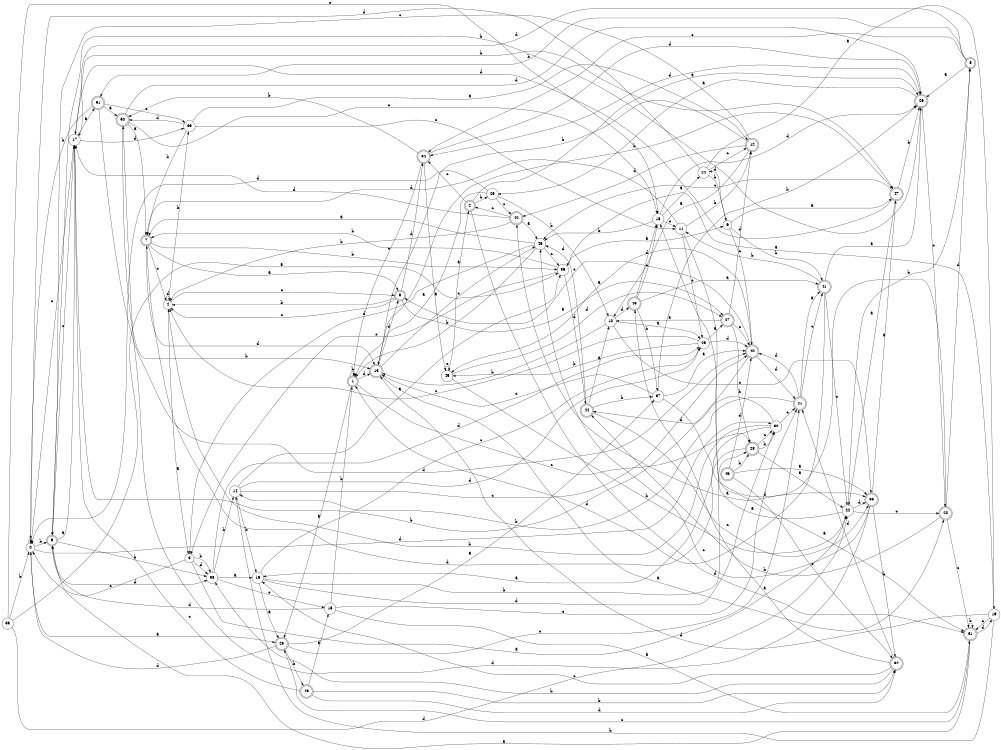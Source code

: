 digraph n42_7 {
__start0 [label="" shape="none"];

rankdir=LR;
size="8,5";

s0 [style="filled", color="black", fillcolor="white" shape="circle", label="0"];
s1 [style="rounded,filled", color="black", fillcolor="white" shape="doublecircle", label="1"];
s2 [style="rounded,filled", color="black", fillcolor="white" shape="doublecircle", label="2"];
s3 [style="filled", color="black", fillcolor="white" shape="circle", label="3"];
s4 [style="filled", color="black", fillcolor="white" shape="circle", label="4"];
s5 [style="rounded,filled", color="black", fillcolor="white" shape="doublecircle", label="5"];
s6 [style="filled", color="black", fillcolor="white" shape="circle", label="6"];
s7 [style="rounded,filled", color="black", fillcolor="white" shape="doublecircle", label="7"];
s8 [style="rounded,filled", color="black", fillcolor="white" shape="doublecircle", label="8"];
s9 [style="rounded,filled", color="black", fillcolor="white" shape="doublecircle", label="9"];
s10 [style="filled", color="black", fillcolor="white" shape="circle", label="10"];
s11 [style="filled", color="black", fillcolor="white" shape="circle", label="11"];
s12 [style="rounded,filled", color="black", fillcolor="white" shape="doublecircle", label="12"];
s13 [style="rounded,filled", color="black", fillcolor="white" shape="doublecircle", label="13"];
s14 [style="filled", color="black", fillcolor="white" shape="circle", label="14"];
s15 [style="filled", color="black", fillcolor="white" shape="circle", label="15"];
s16 [style="filled", color="black", fillcolor="white" shape="circle", label="16"];
s17 [style="filled", color="black", fillcolor="white" shape="circle", label="17"];
s18 [style="filled", color="black", fillcolor="white" shape="circle", label="18"];
s19 [style="filled", color="black", fillcolor="white" shape="circle", label="19"];
s20 [style="rounded,filled", color="black", fillcolor="white" shape="doublecircle", label="20"];
s21 [style="rounded,filled", color="black", fillcolor="white" shape="doublecircle", label="21"];
s22 [style="filled", color="black", fillcolor="white" shape="circle", label="22"];
s23 [style="rounded,filled", color="black", fillcolor="white" shape="doublecircle", label="23"];
s24 [style="filled", color="black", fillcolor="white" shape="circle", label="24"];
s25 [style="filled", color="black", fillcolor="white" shape="circle", label="25"];
s26 [style="rounded,filled", color="black", fillcolor="white" shape="doublecircle", label="26"];
s27 [style="rounded,filled", color="black", fillcolor="white" shape="doublecircle", label="27"];
s28 [style="rounded,filled", color="black", fillcolor="white" shape="doublecircle", label="28"];
s29 [style="filled", color="black", fillcolor="white" shape="circle", label="29"];
s30 [style="filled", color="black", fillcolor="white" shape="circle", label="30"];
s31 [style="rounded,filled", color="black", fillcolor="white" shape="doublecircle", label="31"];
s32 [style="rounded,filled", color="black", fillcolor="white" shape="doublecircle", label="32"];
s33 [style="filled", color="black", fillcolor="white" shape="circle", label="33"];
s34 [style="rounded,filled", color="black", fillcolor="white" shape="doublecircle", label="34"];
s35 [style="rounded,filled", color="black", fillcolor="white" shape="doublecircle", label="35"];
s36 [style="filled", color="black", fillcolor="white" shape="circle", label="36"];
s37 [style="filled", color="black", fillcolor="white" shape="circle", label="37"];
s38 [style="filled", color="black", fillcolor="white" shape="circle", label="38"];
s39 [style="filled", color="black", fillcolor="white" shape="circle", label="39"];
s40 [style="rounded,filled", color="black", fillcolor="white" shape="doublecircle", label="40"];
s41 [style="rounded,filled", color="black", fillcolor="white" shape="doublecircle", label="41"];
s42 [style="rounded,filled", color="black", fillcolor="white" shape="doublecircle", label="42"];
s43 [style="rounded,filled", color="black", fillcolor="white" shape="doublecircle", label="43"];
s44 [style="rounded,filled", color="black", fillcolor="white" shape="doublecircle", label="44"];
s45 [style="filled", color="black", fillcolor="white" shape="circle", label="45"];
s46 [style="filled", color="black", fillcolor="white" shape="circle", label="46"];
s47 [style="rounded,filled", color="black", fillcolor="white" shape="doublecircle", label="47"];
s48 [style="rounded,filled", color="black", fillcolor="white" shape="doublecircle", label="48"];
s49 [style="rounded,filled", color="black", fillcolor="white" shape="doublecircle", label="49"];
s50 [style="rounded,filled", color="black", fillcolor="white" shape="doublecircle", label="50"];
s51 [style="rounded,filled", color="black", fillcolor="white" shape="doublecircle", label="51"];
s0 -> s23 [label="a"];
s0 -> s9 [label="b"];
s0 -> s0 [label="c"];
s0 -> s30 [label="d"];
s1 -> s23 [label="a"];
s1 -> s1 [label="b"];
s1 -> s28 [label="c"];
s1 -> s13 [label="d"];
s2 -> s26 [label="a"];
s2 -> s25 [label="b"];
s2 -> s34 [label="c"];
s2 -> s31 [label="d"];
s3 -> s22 [label="a"];
s3 -> s38 [label="b"];
s3 -> s0 [label="c"];
s3 -> s38 [label="d"];
s4 -> s3 [label="a"];
s4 -> s39 [label="b"];
s4 -> s5 [label="c"];
s4 -> s4 [label="d"];
s5 -> s27 [label="a"];
s5 -> s4 [label="b"];
s5 -> s4 [label="c"];
s5 -> s34 [label="d"];
s6 -> s47 [label="a"];
s6 -> s41 [label="b"];
s6 -> s40 [label="c"];
s6 -> s24 [label="d"];
s7 -> s5 [label="a"];
s7 -> s36 [label="b"];
s7 -> s4 [label="c"];
s7 -> s13 [label="d"];
s8 -> s26 [label="a"];
s8 -> s51 [label="b"];
s8 -> s34 [label="c"];
s8 -> s17 [label="d"];
s9 -> s17 [label="a"];
s9 -> s38 [label="b"];
s9 -> s17 [label="c"];
s9 -> s38 [label="d"];
s10 -> s29 [label="a"];
s10 -> s13 [label="b"];
s10 -> s35 [label="c"];
s10 -> s43 [label="d"];
s11 -> s31 [label="a"];
s11 -> s12 [label="b"];
s11 -> s29 [label="c"];
s11 -> s7 [label="d"];
s12 -> s10 [label="a"];
s12 -> s13 [label="b"];
s12 -> s9 [label="c"];
s12 -> s42 [label="d"];
s13 -> s20 [label="a"];
s13 -> s47 [label="b"];
s13 -> s46 [label="c"];
s13 -> s5 [label="d"];
s14 -> s36 [label="a"];
s14 -> s16 [label="b"];
s14 -> s40 [label="c"];
s14 -> s29 [label="d"];
s15 -> s31 [label="a"];
s15 -> s1 [label="b"];
s15 -> s21 [label="c"];
s15 -> s9 [label="d"];
s16 -> s23 [label="a"];
s16 -> s28 [label="b"];
s16 -> s29 [label="c"];
s16 -> s30 [label="d"];
s17 -> s51 [label="a"];
s17 -> s47 [label="b"];
s17 -> s0 [label="c"];
s17 -> s39 [label="d"];
s18 -> s24 [label="a"];
s18 -> s46 [label="b"];
s18 -> s11 [label="c"];
s18 -> s26 [label="d"];
s19 -> s36 [label="a"];
s19 -> s14 [label="b"];
s19 -> s31 [label="c"];
s19 -> s13 [label="d"];
s20 -> s42 [label="a"];
s20 -> s44 [label="b"];
s20 -> s31 [label="c"];
s20 -> s8 [label="d"];
s21 -> s41 [label="a"];
s21 -> s14 [label="b"];
s21 -> s41 [label="c"];
s21 -> s40 [label="d"];
s22 -> s18 [label="a"];
s22 -> s8 [label="b"];
s22 -> s20 [label="c"];
s22 -> s35 [label="d"];
s23 -> s37 [label="a"];
s23 -> s48 [label="b"];
s23 -> s21 [label="c"];
s23 -> s0 [label="d"];
s24 -> s19 [label="a"];
s24 -> s6 [label="b"];
s24 -> s12 [label="c"];
s24 -> s0 [label="d"];
s25 -> s1 [label="a"];
s25 -> s10 [label="b"];
s25 -> s42 [label="c"];
s25 -> s0 [label="d"];
s26 -> s25 [label="a"];
s26 -> s9 [label="b"];
s26 -> s20 [label="c"];
s26 -> s34 [label="d"];
s27 -> s10 [label="a"];
s27 -> s28 [label="b"];
s27 -> s40 [label="c"];
s27 -> s12 [label="d"];
s28 -> s22 [label="a"];
s28 -> s30 [label="b"];
s28 -> s30 [label="c"];
s28 -> s7 [label="d"];
s29 -> s27 [label="a"];
s29 -> s45 [label="b"];
s29 -> s4 [label="c"];
s29 -> s40 [label="d"];
s30 -> s16 [label="a"];
s30 -> s4 [label="b"];
s30 -> s21 [label="c"];
s30 -> s44 [label="d"];
s31 -> s9 [label="a"];
s31 -> s31 [label="b"];
s31 -> s23 [label="c"];
s31 -> s19 [label="d"];
s32 -> s43 [label="a"];
s32 -> s38 [label="b"];
s32 -> s16 [label="c"];
s32 -> s21 [label="d"];
s33 -> s36 [label="a"];
s33 -> s0 [label="b"];
s33 -> s18 [label="c"];
s33 -> s22 [label="d"];
s34 -> s45 [label="a"];
s34 -> s50 [label="b"];
s34 -> s1 [label="c"];
s34 -> s26 [label="d"];
s35 -> s47 [label="a"];
s35 -> s32 [label="b"];
s35 -> s46 [label="c"];
s35 -> s50 [label="d"];
s36 -> s6 [label="a"];
s36 -> s7 [label="b"];
s36 -> s3 [label="c"];
s36 -> s44 [label="d"];
s37 -> s40 [label="a"];
s37 -> s26 [label="b"];
s37 -> s13 [label="c"];
s37 -> s35 [label="d"];
s38 -> s16 [label="a"];
s38 -> s14 [label="b"];
s38 -> s15 [label="c"];
s38 -> s29 [label="d"];
s39 -> s12 [label="a"];
s39 -> s7 [label="b"];
s39 -> s11 [label="c"];
s39 -> s50 [label="d"];
s40 -> s45 [label="a"];
s40 -> s17 [label="b"];
s40 -> s5 [label="c"];
s40 -> s21 [label="d"];
s41 -> s26 [label="a"];
s41 -> s11 [label="b"];
s41 -> s22 [label="c"];
s41 -> s1 [label="d"];
s42 -> s46 [label="a"];
s42 -> s4 [label="b"];
s42 -> s2 [label="c"];
s42 -> s17 [label="d"];
s43 -> s41 [label="a"];
s43 -> s37 [label="b"];
s43 -> s18 [label="c"];
s43 -> s18 [label="d"];
s44 -> s10 [label="a"];
s44 -> s37 [label="b"];
s44 -> s35 [label="c"];
s44 -> s46 [label="d"];
s45 -> s2 [label="a"];
s45 -> s22 [label="b"];
s45 -> s45 [label="c"];
s45 -> s27 [label="d"];
s46 -> s7 [label="a"];
s46 -> s1 [label="b"];
s46 -> s36 [label="c"];
s46 -> s3 [label="d"];
s47 -> s22 [label="a"];
s47 -> s26 [label="b"];
s47 -> s46 [label="c"];
s47 -> s17 [label="d"];
s48 -> s15 [label="a"];
s48 -> s32 [label="b"];
s48 -> s17 [label="c"];
s48 -> s32 [label="d"];
s49 -> s35 [label="a"];
s49 -> s28 [label="b"];
s49 -> s32 [label="c"];
s49 -> s40 [label="d"];
s50 -> s7 [label="a"];
s50 -> s13 [label="b"];
s50 -> s18 [label="c"];
s50 -> s26 [label="d"];
s51 -> s50 [label="a"];
s51 -> s0 [label="b"];
s51 -> s39 [label="c"];
s51 -> s40 [label="d"];

}